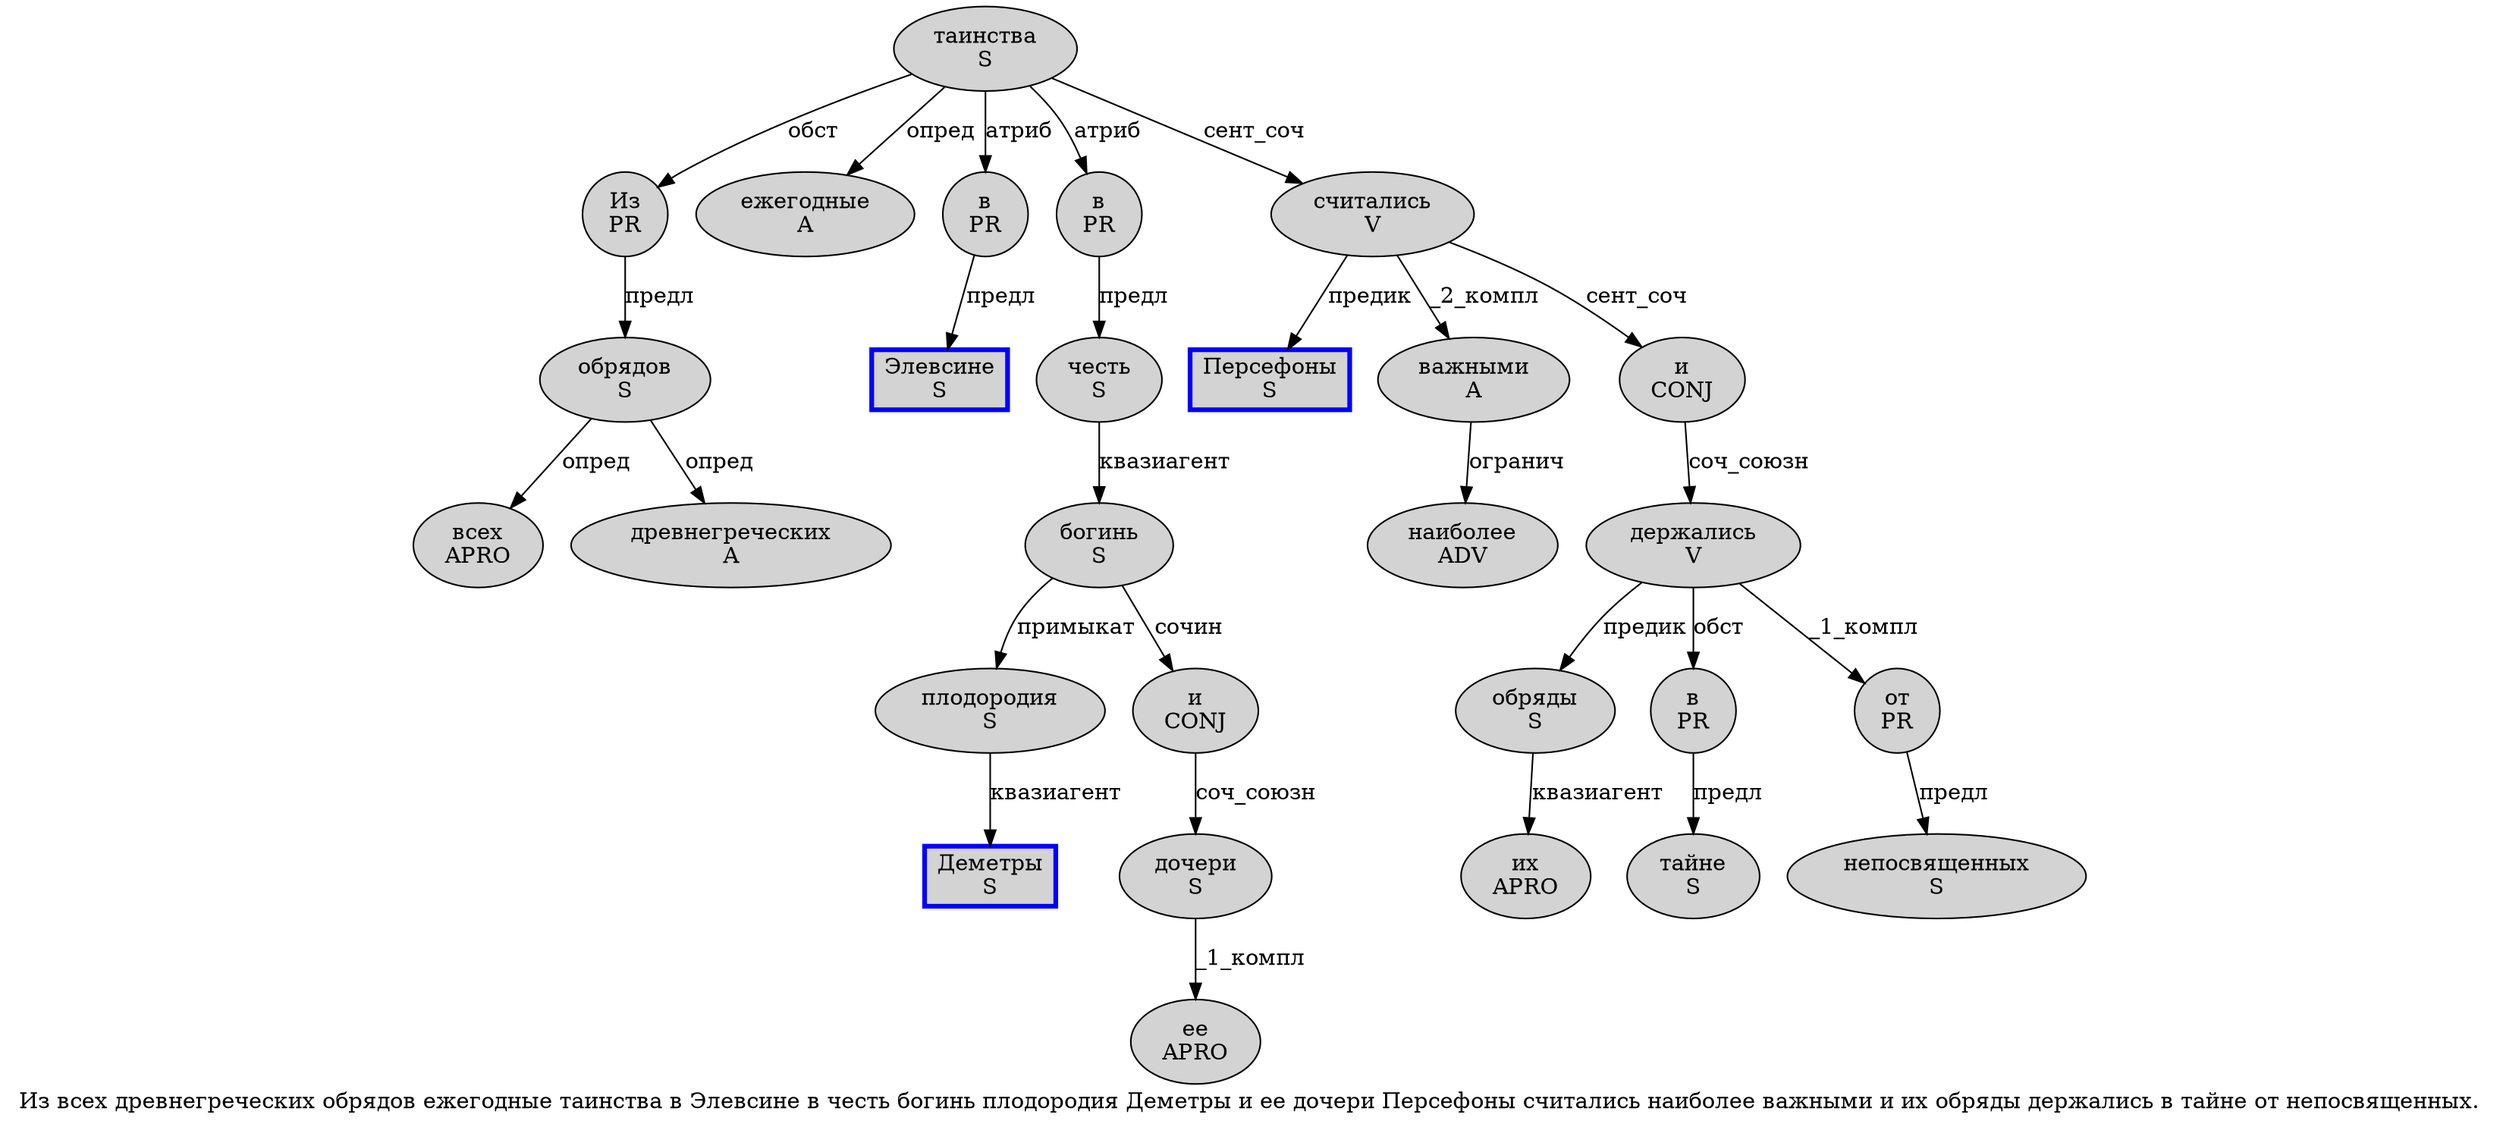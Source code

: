 digraph SENTENCE_1064 {
	graph [label="Из всех древнегреческих обрядов ежегодные таинства в Элевсине в честь богинь плодородия Деметры и ее дочери Персефоны считались наиболее важными и их обряды держались в тайне от непосвященных."]
	node [style=filled]
		0 [label="Из
PR" color="" fillcolor=lightgray penwidth=1 shape=ellipse]
		1 [label="всех
APRO" color="" fillcolor=lightgray penwidth=1 shape=ellipse]
		2 [label="древнегреческих
A" color="" fillcolor=lightgray penwidth=1 shape=ellipse]
		3 [label="обрядов
S" color="" fillcolor=lightgray penwidth=1 shape=ellipse]
		4 [label="ежегодные
A" color="" fillcolor=lightgray penwidth=1 shape=ellipse]
		5 [label="таинства
S" color="" fillcolor=lightgray penwidth=1 shape=ellipse]
		6 [label="в
PR" color="" fillcolor=lightgray penwidth=1 shape=ellipse]
		7 [label="Элевсине
S" color=blue fillcolor=lightgray penwidth=3 shape=box]
		8 [label="в
PR" color="" fillcolor=lightgray penwidth=1 shape=ellipse]
		9 [label="честь
S" color="" fillcolor=lightgray penwidth=1 shape=ellipse]
		10 [label="богинь
S" color="" fillcolor=lightgray penwidth=1 shape=ellipse]
		11 [label="плодородия
S" color="" fillcolor=lightgray penwidth=1 shape=ellipse]
		12 [label="Деметры
S" color=blue fillcolor=lightgray penwidth=3 shape=box]
		13 [label="и
CONJ" color="" fillcolor=lightgray penwidth=1 shape=ellipse]
		14 [label="ее
APRO" color="" fillcolor=lightgray penwidth=1 shape=ellipse]
		15 [label="дочери
S" color="" fillcolor=lightgray penwidth=1 shape=ellipse]
		16 [label="Персефоны
S" color=blue fillcolor=lightgray penwidth=3 shape=box]
		17 [label="считались
V" color="" fillcolor=lightgray penwidth=1 shape=ellipse]
		18 [label="наиболее
ADV" color="" fillcolor=lightgray penwidth=1 shape=ellipse]
		19 [label="важными
A" color="" fillcolor=lightgray penwidth=1 shape=ellipse]
		20 [label="и
CONJ" color="" fillcolor=lightgray penwidth=1 shape=ellipse]
		21 [label="их
APRO" color="" fillcolor=lightgray penwidth=1 shape=ellipse]
		22 [label="обряды
S" color="" fillcolor=lightgray penwidth=1 shape=ellipse]
		23 [label="держались
V" color="" fillcolor=lightgray penwidth=1 shape=ellipse]
		24 [label="в
PR" color="" fillcolor=lightgray penwidth=1 shape=ellipse]
		25 [label="тайне
S" color="" fillcolor=lightgray penwidth=1 shape=ellipse]
		26 [label="от
PR" color="" fillcolor=lightgray penwidth=1 shape=ellipse]
		27 [label="непосвященных
S" color="" fillcolor=lightgray penwidth=1 shape=ellipse]
			11 -> 12 [label="квазиагент"]
			8 -> 9 [label="предл"]
			10 -> 11 [label="примыкат"]
			10 -> 13 [label="сочин"]
			13 -> 15 [label="соч_союзн"]
			0 -> 3 [label="предл"]
			9 -> 10 [label="квазиагент"]
			3 -> 1 [label="опред"]
			3 -> 2 [label="опред"]
			26 -> 27 [label="предл"]
			17 -> 16 [label="предик"]
			17 -> 19 [label="_2_компл"]
			17 -> 20 [label="сент_соч"]
			19 -> 18 [label="огранич"]
			23 -> 22 [label="предик"]
			23 -> 24 [label="обст"]
			23 -> 26 [label="_1_компл"]
			5 -> 0 [label="обст"]
			5 -> 4 [label="опред"]
			5 -> 6 [label="атриб"]
			5 -> 8 [label="атриб"]
			5 -> 17 [label="сент_соч"]
			15 -> 14 [label="_1_компл"]
			22 -> 21 [label="квазиагент"]
			24 -> 25 [label="предл"]
			6 -> 7 [label="предл"]
			20 -> 23 [label="соч_союзн"]
}